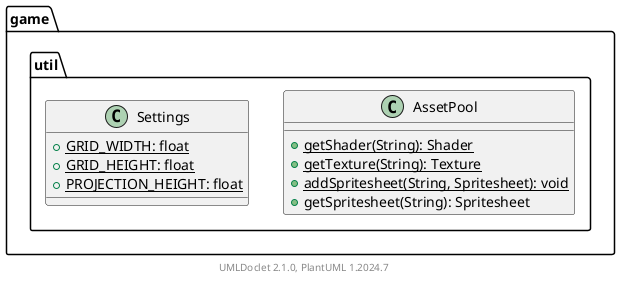 @startuml
    namespace game.util {

        class AssetPool [[AssetPool.html]] {
            {static} +getShader(String): Shader
            {static} +getTexture(String): Texture
            {static} +addSpritesheet(String, Spritesheet): void
            +getSpritesheet(String): Spritesheet
        }

        class Settings [[Settings.html]] {
            {static} +GRID_WIDTH: float
            {static} +GRID_HEIGHT: float
            {static} +PROJECTION_HEIGHT: float
        }

    }

    center footer UMLDoclet 2.1.0, PlantUML %version()
@enduml
